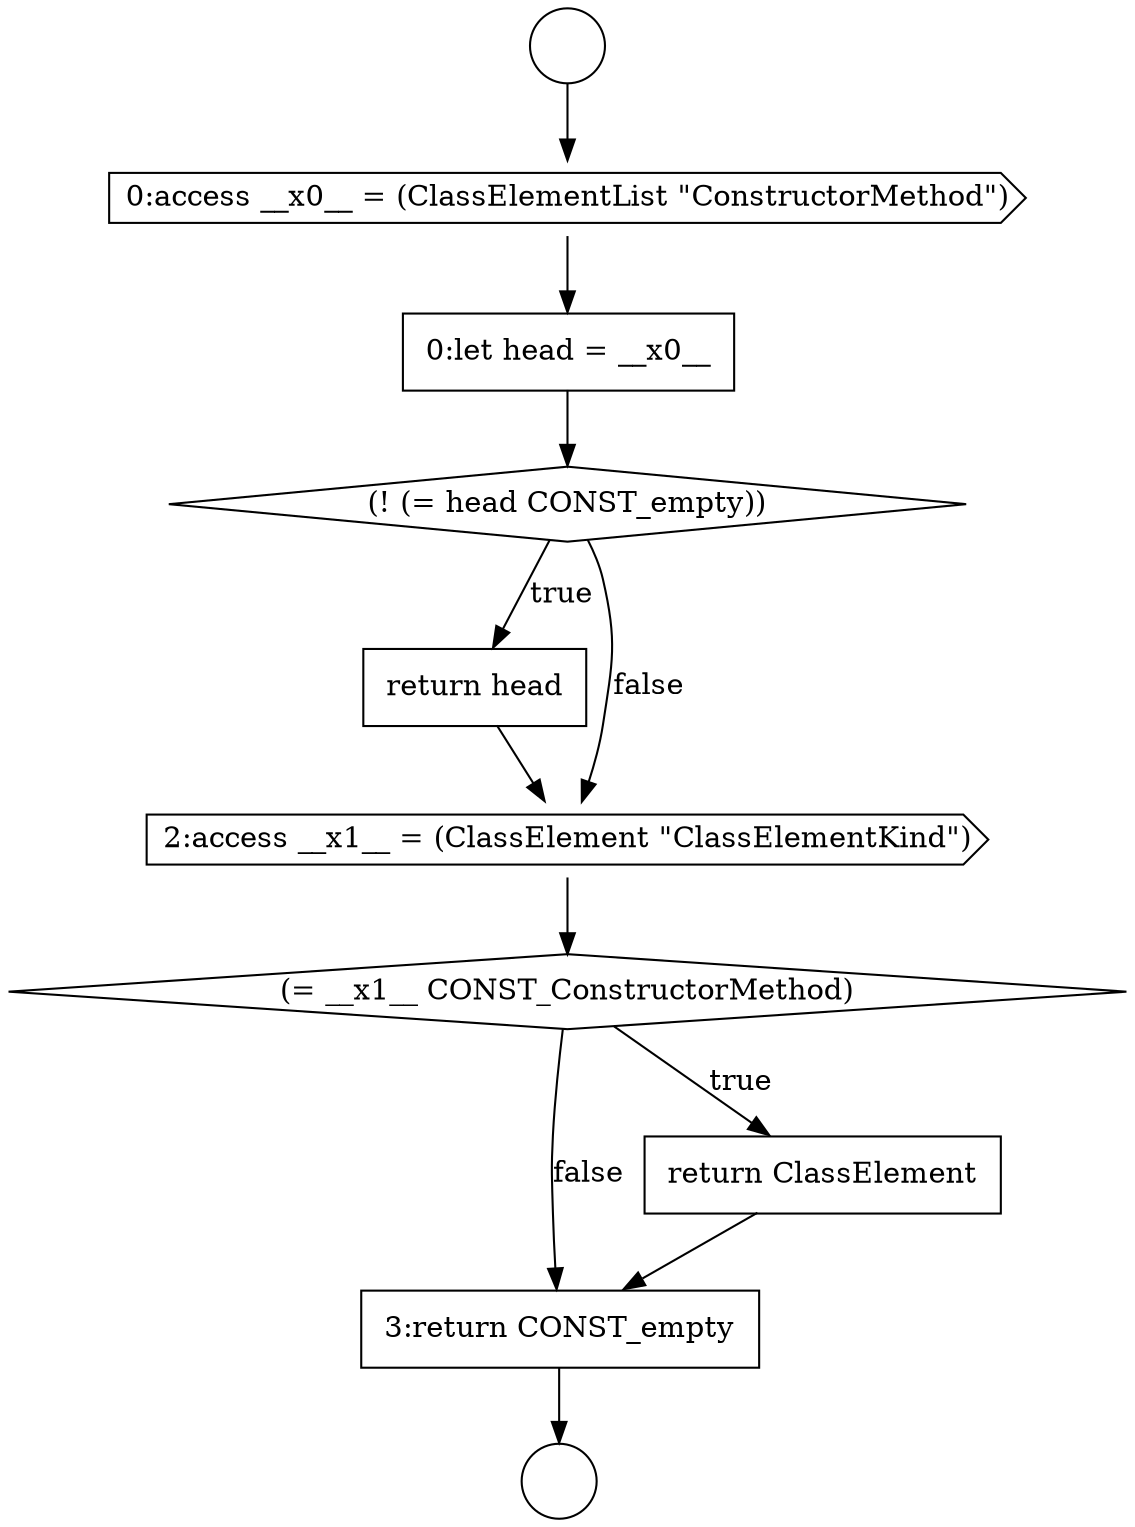 digraph {
  node9565 [shape=diamond, label=<<font color="black">(! (= head CONST_empty))</font>> color="black" fillcolor="white" style=filled]
  node9561 [shape=circle label=" " color="black" fillcolor="white" style=filled]
  node9566 [shape=none, margin=0, label=<<font color="black">
    <table border="0" cellborder="1" cellspacing="0" cellpadding="10">
      <tr><td align="left">return head</td></tr>
    </table>
  </font>> color="black" fillcolor="white" style=filled]
  node9562 [shape=circle label=" " color="black" fillcolor="white" style=filled]
  node9570 [shape=none, margin=0, label=<<font color="black">
    <table border="0" cellborder="1" cellspacing="0" cellpadding="10">
      <tr><td align="left">3:return CONST_empty</td></tr>
    </table>
  </font>> color="black" fillcolor="white" style=filled]
  node9563 [shape=cds, label=<<font color="black">0:access __x0__ = (ClassElementList &quot;ConstructorMethod&quot;)</font>> color="black" fillcolor="white" style=filled]
  node9567 [shape=cds, label=<<font color="black">2:access __x1__ = (ClassElement &quot;ClassElementKind&quot;)</font>> color="black" fillcolor="white" style=filled]
  node9569 [shape=none, margin=0, label=<<font color="black">
    <table border="0" cellborder="1" cellspacing="0" cellpadding="10">
      <tr><td align="left">return ClassElement</td></tr>
    </table>
  </font>> color="black" fillcolor="white" style=filled]
  node9564 [shape=none, margin=0, label=<<font color="black">
    <table border="0" cellborder="1" cellspacing="0" cellpadding="10">
      <tr><td align="left">0:let head = __x0__</td></tr>
    </table>
  </font>> color="black" fillcolor="white" style=filled]
  node9568 [shape=diamond, label=<<font color="black">(= __x1__ CONST_ConstructorMethod)</font>> color="black" fillcolor="white" style=filled]
  node9568 -> node9569 [label=<<font color="black">true</font>> color="black"]
  node9568 -> node9570 [label=<<font color="black">false</font>> color="black"]
  node9564 -> node9565 [ color="black"]
  node9565 -> node9566 [label=<<font color="black">true</font>> color="black"]
  node9565 -> node9567 [label=<<font color="black">false</font>> color="black"]
  node9570 -> node9562 [ color="black"]
  node9561 -> node9563 [ color="black"]
  node9567 -> node9568 [ color="black"]
  node9566 -> node9567 [ color="black"]
  node9569 -> node9570 [ color="black"]
  node9563 -> node9564 [ color="black"]
}

